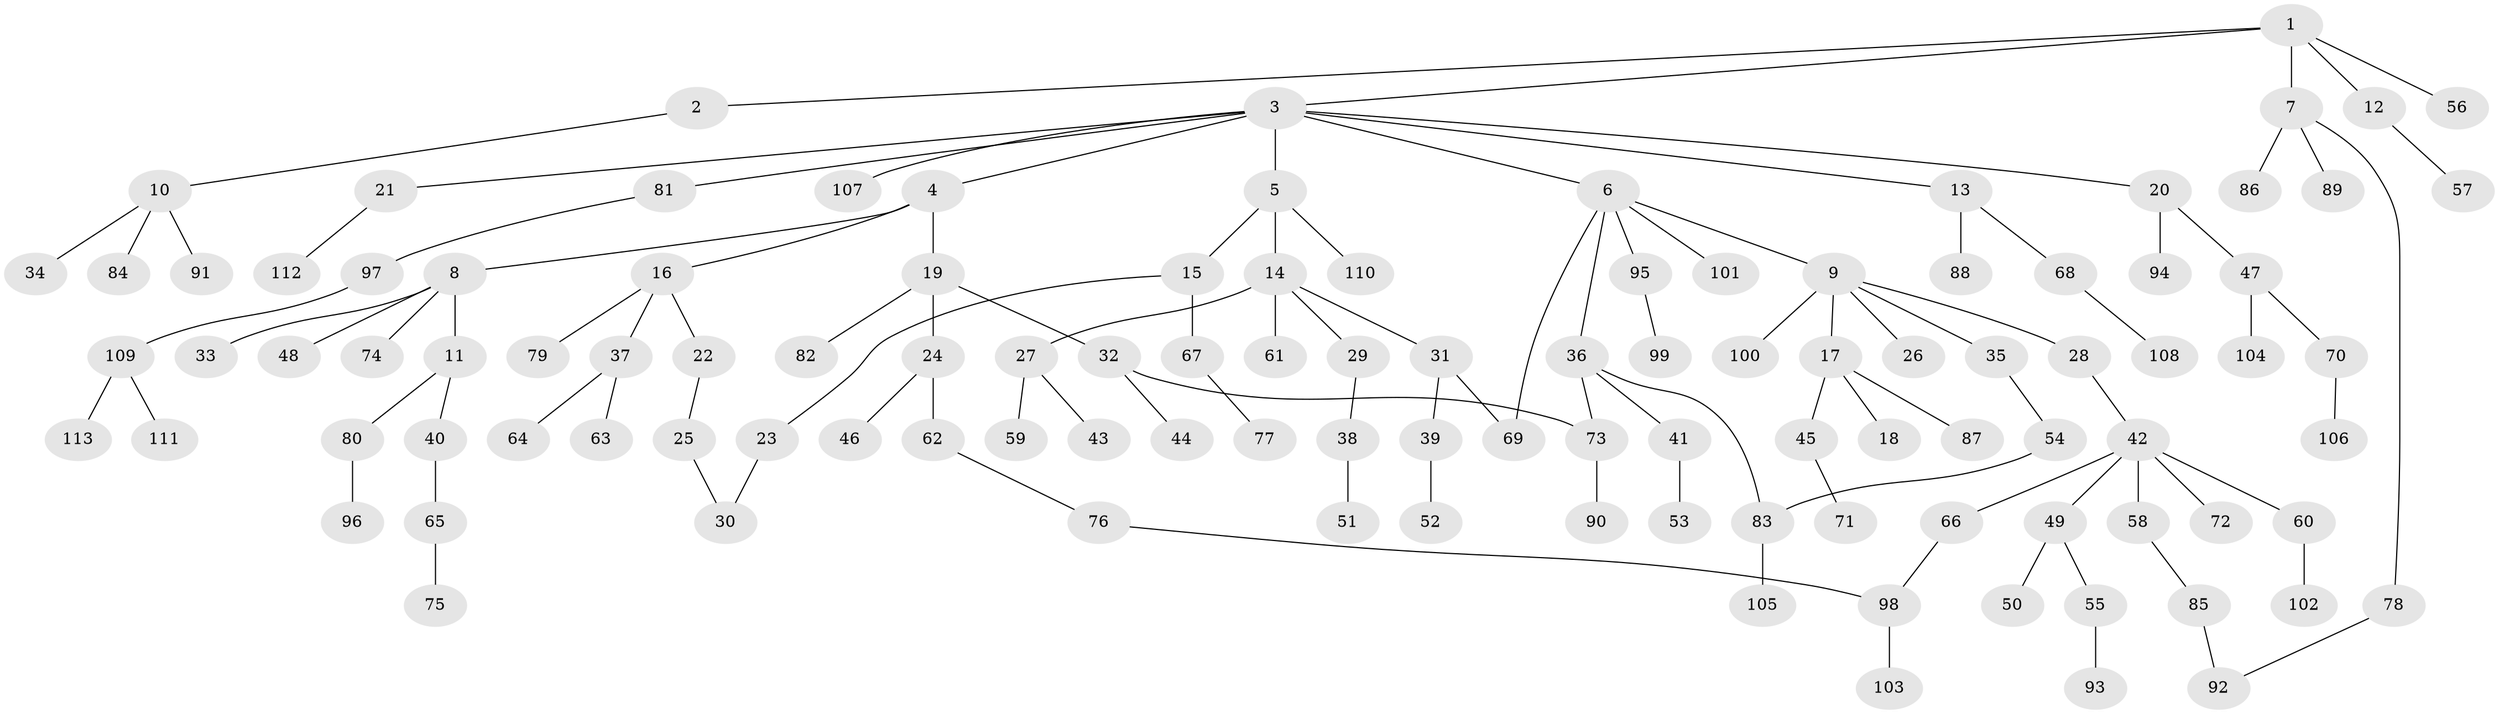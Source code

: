 // coarse degree distribution, {4: 0.0684931506849315, 11: 0.0136986301369863, 3: 0.0958904109589041, 6: 0.0273972602739726, 5: 0.0547945205479452, 1: 0.4931506849315068, 2: 0.2465753424657534}
// Generated by graph-tools (version 1.1) at 2025/41/03/06/25 10:41:28]
// undirected, 113 vertices, 118 edges
graph export_dot {
graph [start="1"]
  node [color=gray90,style=filled];
  1;
  2;
  3;
  4;
  5;
  6;
  7;
  8;
  9;
  10;
  11;
  12;
  13;
  14;
  15;
  16;
  17;
  18;
  19;
  20;
  21;
  22;
  23;
  24;
  25;
  26;
  27;
  28;
  29;
  30;
  31;
  32;
  33;
  34;
  35;
  36;
  37;
  38;
  39;
  40;
  41;
  42;
  43;
  44;
  45;
  46;
  47;
  48;
  49;
  50;
  51;
  52;
  53;
  54;
  55;
  56;
  57;
  58;
  59;
  60;
  61;
  62;
  63;
  64;
  65;
  66;
  67;
  68;
  69;
  70;
  71;
  72;
  73;
  74;
  75;
  76;
  77;
  78;
  79;
  80;
  81;
  82;
  83;
  84;
  85;
  86;
  87;
  88;
  89;
  90;
  91;
  92;
  93;
  94;
  95;
  96;
  97;
  98;
  99;
  100;
  101;
  102;
  103;
  104;
  105;
  106;
  107;
  108;
  109;
  110;
  111;
  112;
  113;
  1 -- 2;
  1 -- 3;
  1 -- 7;
  1 -- 12;
  1 -- 56;
  2 -- 10;
  3 -- 4;
  3 -- 5;
  3 -- 6;
  3 -- 13;
  3 -- 20;
  3 -- 21;
  3 -- 81;
  3 -- 107;
  4 -- 8;
  4 -- 16;
  4 -- 19;
  5 -- 14;
  5 -- 15;
  5 -- 110;
  6 -- 9;
  6 -- 36;
  6 -- 95;
  6 -- 101;
  6 -- 69;
  7 -- 78;
  7 -- 86;
  7 -- 89;
  8 -- 11;
  8 -- 33;
  8 -- 48;
  8 -- 74;
  9 -- 17;
  9 -- 26;
  9 -- 28;
  9 -- 35;
  9 -- 100;
  10 -- 34;
  10 -- 84;
  10 -- 91;
  11 -- 40;
  11 -- 80;
  12 -- 57;
  13 -- 68;
  13 -- 88;
  14 -- 27;
  14 -- 29;
  14 -- 31;
  14 -- 61;
  15 -- 23;
  15 -- 67;
  16 -- 22;
  16 -- 37;
  16 -- 79;
  17 -- 18;
  17 -- 45;
  17 -- 87;
  19 -- 24;
  19 -- 32;
  19 -- 82;
  20 -- 47;
  20 -- 94;
  21 -- 112;
  22 -- 25;
  23 -- 30;
  24 -- 46;
  24 -- 62;
  25 -- 30;
  27 -- 43;
  27 -- 59;
  28 -- 42;
  29 -- 38;
  31 -- 39;
  31 -- 69;
  32 -- 44;
  32 -- 73;
  35 -- 54;
  36 -- 41;
  36 -- 73;
  36 -- 83;
  37 -- 63;
  37 -- 64;
  38 -- 51;
  39 -- 52;
  40 -- 65;
  41 -- 53;
  42 -- 49;
  42 -- 58;
  42 -- 60;
  42 -- 66;
  42 -- 72;
  45 -- 71;
  47 -- 70;
  47 -- 104;
  49 -- 50;
  49 -- 55;
  54 -- 83;
  55 -- 93;
  58 -- 85;
  60 -- 102;
  62 -- 76;
  65 -- 75;
  66 -- 98;
  67 -- 77;
  68 -- 108;
  70 -- 106;
  73 -- 90;
  76 -- 98;
  78 -- 92;
  80 -- 96;
  81 -- 97;
  83 -- 105;
  85 -- 92;
  95 -- 99;
  97 -- 109;
  98 -- 103;
  109 -- 111;
  109 -- 113;
}
